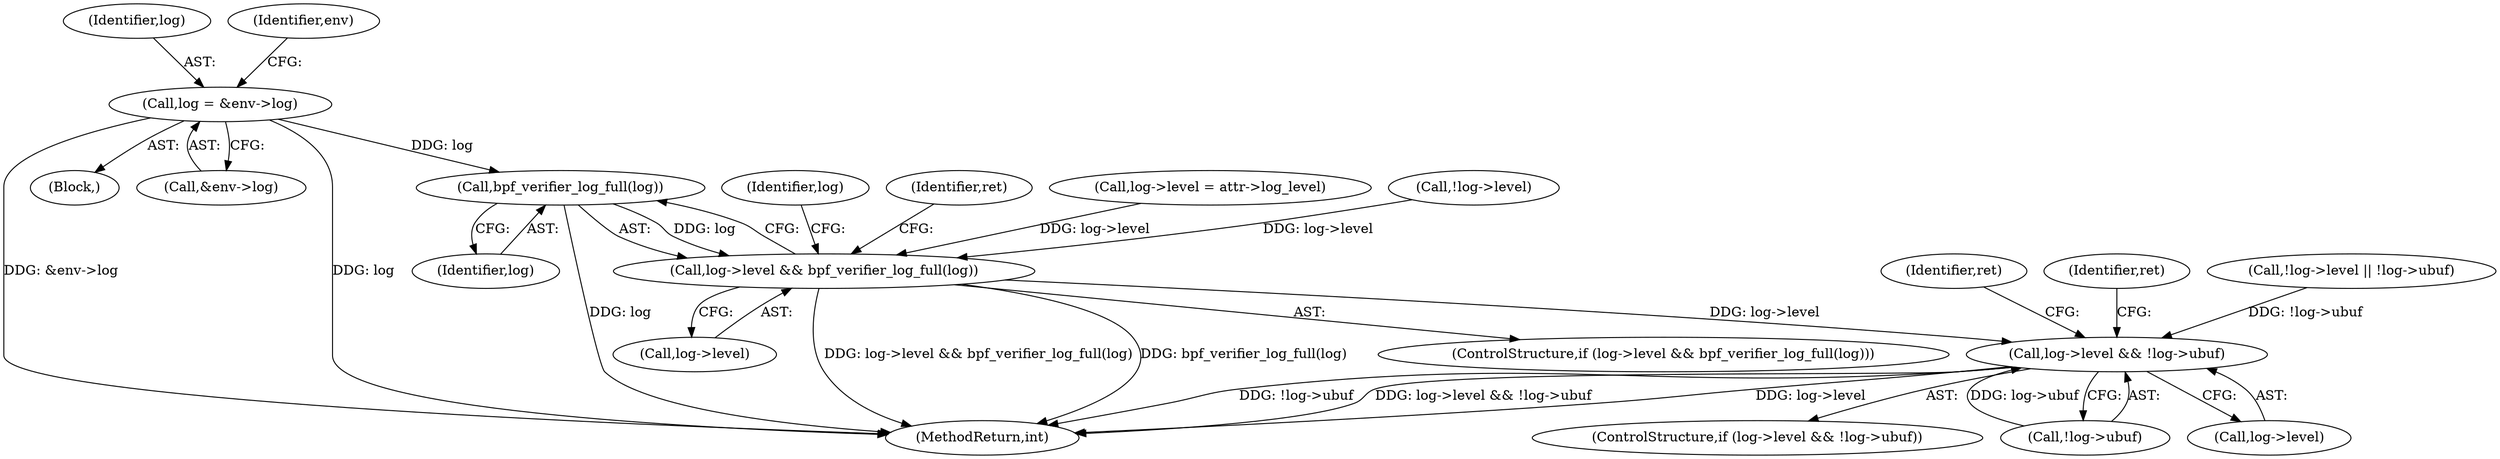 digraph "0_linux_c131187db2d3fa2f8bf32fdf4e9a4ef805168467_0@pointer" {
"1000393" [label="(Call,bpf_verifier_log_full(log))"];
"1000140" [label="(Call,log = &env->log)"];
"1000389" [label="(Call,log->level && bpf_verifier_log_full(log))"];
"1000400" [label="(Call,log->level && !log->ubuf)"];
"1000112" [label="(Block,)"];
"1000400" [label="(Call,log->level && !log->ubuf)"];
"1000404" [label="(Call,!log->ubuf)"];
"1000390" [label="(Call,log->level)"];
"1000394" [label="(Identifier,log)"];
"1000389" [label="(Call,log->level && bpf_verifier_log_full(log))"];
"1000410" [label="(Identifier,ret)"];
"1000201" [label="(Call,log->level = attr->log_level)"];
"1000142" [label="(Call,&env->log)"];
"1000522" [label="(MethodReturn,int)"];
"1000401" [label="(Call,log->level)"];
"1000417" [label="(Identifier,ret)"];
"1000141" [label="(Identifier,log)"];
"1000393" [label="(Call,bpf_verifier_log_full(log))"];
"1000148" [label="(Identifier,env)"];
"1000246" [label="(Call,!log->level)"];
"1000245" [label="(Call,!log->level || !log->ubuf)"];
"1000140" [label="(Call,log = &env->log)"];
"1000388" [label="(ControlStructure,if (log->level && bpf_verifier_log_full(log)))"];
"1000402" [label="(Identifier,log)"];
"1000399" [label="(ControlStructure,if (log->level && !log->ubuf))"];
"1000396" [label="(Identifier,ret)"];
"1000393" -> "1000389"  [label="AST: "];
"1000393" -> "1000394"  [label="CFG: "];
"1000394" -> "1000393"  [label="AST: "];
"1000389" -> "1000393"  [label="CFG: "];
"1000393" -> "1000522"  [label="DDG: log"];
"1000393" -> "1000389"  [label="DDG: log"];
"1000140" -> "1000393"  [label="DDG: log"];
"1000140" -> "1000112"  [label="AST: "];
"1000140" -> "1000142"  [label="CFG: "];
"1000141" -> "1000140"  [label="AST: "];
"1000142" -> "1000140"  [label="AST: "];
"1000148" -> "1000140"  [label="CFG: "];
"1000140" -> "1000522"  [label="DDG: &env->log"];
"1000140" -> "1000522"  [label="DDG: log"];
"1000389" -> "1000388"  [label="AST: "];
"1000389" -> "1000390"  [label="CFG: "];
"1000390" -> "1000389"  [label="AST: "];
"1000396" -> "1000389"  [label="CFG: "];
"1000402" -> "1000389"  [label="CFG: "];
"1000389" -> "1000522"  [label="DDG: log->level && bpf_verifier_log_full(log)"];
"1000389" -> "1000522"  [label="DDG: bpf_verifier_log_full(log)"];
"1000246" -> "1000389"  [label="DDG: log->level"];
"1000201" -> "1000389"  [label="DDG: log->level"];
"1000389" -> "1000400"  [label="DDG: log->level"];
"1000400" -> "1000399"  [label="AST: "];
"1000400" -> "1000401"  [label="CFG: "];
"1000400" -> "1000404"  [label="CFG: "];
"1000401" -> "1000400"  [label="AST: "];
"1000404" -> "1000400"  [label="AST: "];
"1000410" -> "1000400"  [label="CFG: "];
"1000417" -> "1000400"  [label="CFG: "];
"1000400" -> "1000522"  [label="DDG: log->level"];
"1000400" -> "1000522"  [label="DDG: !log->ubuf"];
"1000400" -> "1000522"  [label="DDG: log->level && !log->ubuf"];
"1000245" -> "1000400"  [label="DDG: !log->ubuf"];
"1000404" -> "1000400"  [label="DDG: log->ubuf"];
}
